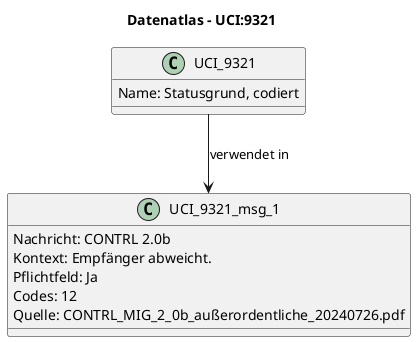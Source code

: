 @startuml
title Datenatlas – UCI:9321
class UCI_9321 {
  Name: Statusgrund, codiert
}
class UCI_9321_msg_1 {
  Nachricht: CONTRL 2.0b
  Kontext: Empfänger abweicht.
  Pflichtfeld: Ja
  Codes: 12
  Quelle: CONTRL_MIG_2_0b_außerordentliche_20240726.pdf
}
UCI_9321 --> UCI_9321_msg_1 : verwendet in
@enduml
